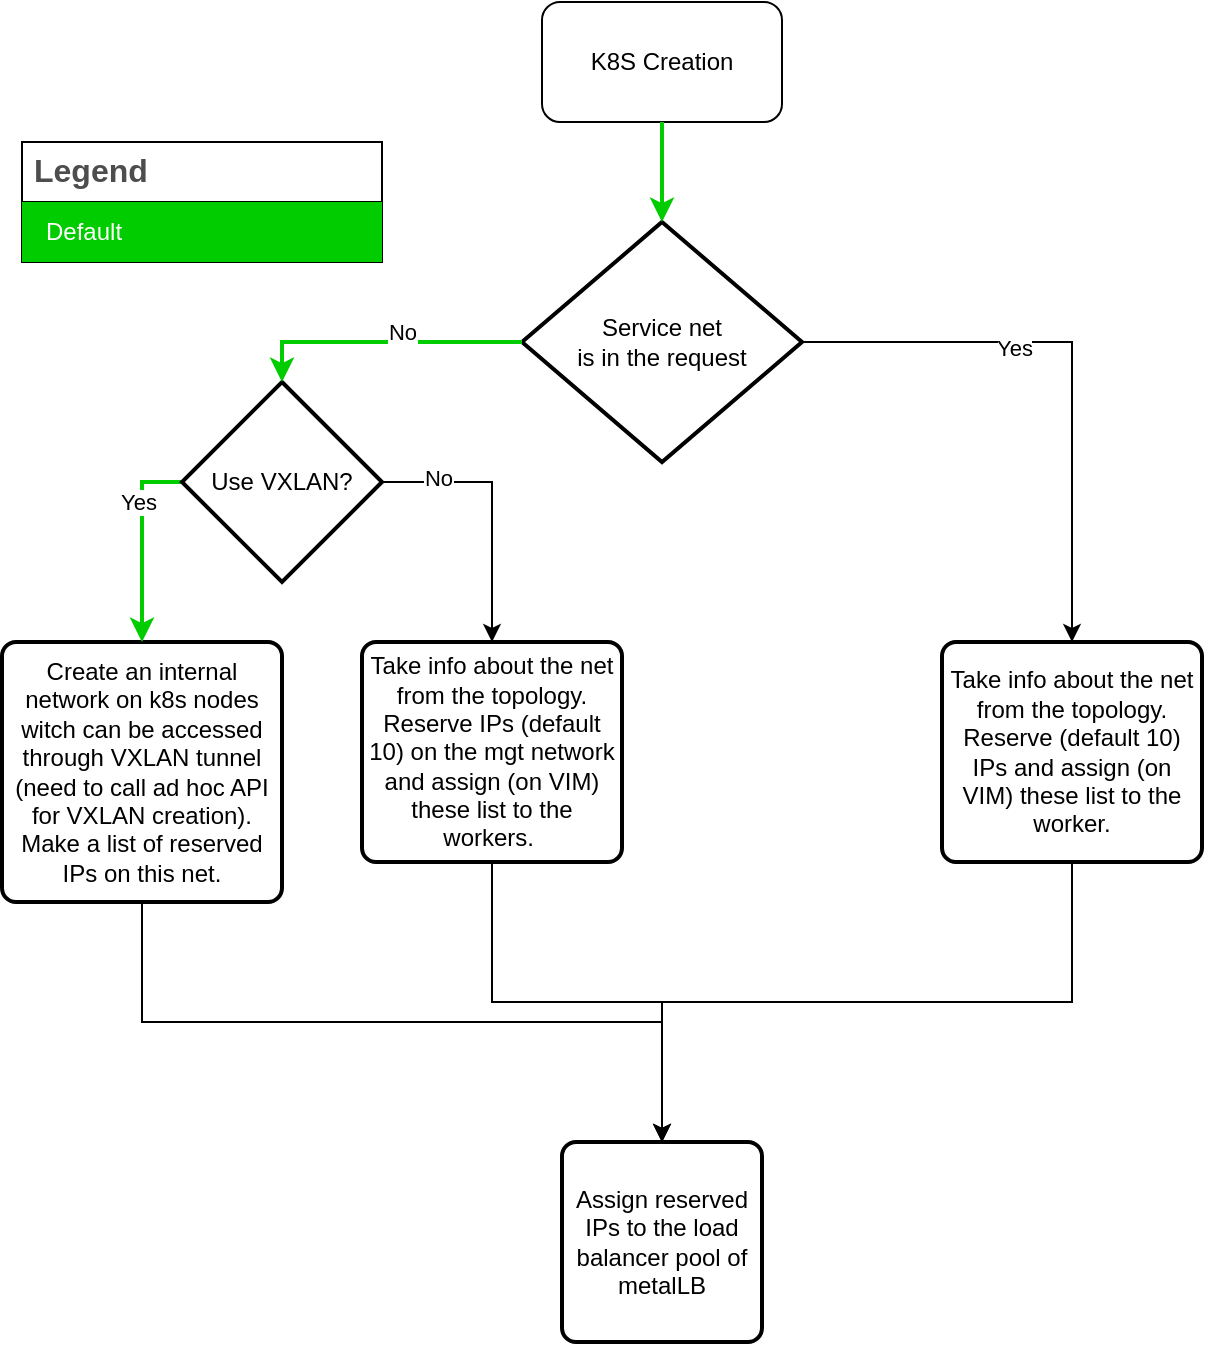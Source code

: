 <mxfile version="24.2.5" type="device" pages="3">
  <diagram name="LB_assignment" id="gsR1NxsSv03eo4spCkrD">
    <mxGraphModel dx="762" dy="1188" grid="1" gridSize="10" guides="1" tooltips="1" connect="1" arrows="1" fold="1" page="1" pageScale="1" pageWidth="827" pageHeight="1169" math="0" shadow="0">
      <root>
        <mxCell id="0" />
        <mxCell id="1" parent="0" />
        <mxCell id="GVl7jk4Q4QQUaYwLKfiG-19" style="edgeStyle=orthogonalEdgeStyle;rounded=0;orthogonalLoop=1;jettySize=auto;html=1;exitX=1;exitY=0.5;exitDx=0;exitDy=0;exitPerimeter=0;entryX=0.5;entryY=0;entryDx=0;entryDy=0;" parent="1" source="GVl7jk4Q4QQUaYwLKfiG-1" target="GVl7jk4Q4QQUaYwLKfiG-15" edge="1">
          <mxGeometry relative="1" as="geometry" />
        </mxCell>
        <mxCell id="r58312GPM-ES0Ihh1WHq-5" value="Yes" style="edgeLabel;html=1;align=center;verticalAlign=middle;resizable=0;points=[];" vertex="1" connectable="0" parent="GVl7jk4Q4QQUaYwLKfiG-19">
          <mxGeometry x="-0.261" y="-3" relative="1" as="geometry">
            <mxPoint as="offset" />
          </mxGeometry>
        </mxCell>
        <mxCell id="GVl7jk4Q4QQUaYwLKfiG-1" value="Service net&lt;div&gt;is in the request&lt;/div&gt;" style="strokeWidth=2;html=1;shape=mxgraph.flowchart.decision;whiteSpace=wrap;" parent="1" vertex="1">
          <mxGeometry x="310" y="270" width="140" height="120" as="geometry" />
        </mxCell>
        <mxCell id="GVl7jk4Q4QQUaYwLKfiG-2" value="K8S Creation" style="rounded=1;whiteSpace=wrap;html=1;" parent="1" vertex="1">
          <mxGeometry x="320" y="160" width="120" height="60" as="geometry" />
        </mxCell>
        <mxCell id="GVl7jk4Q4QQUaYwLKfiG-3" style="edgeStyle=orthogonalEdgeStyle;rounded=0;orthogonalLoop=1;jettySize=auto;html=1;exitX=0.5;exitY=1;exitDx=0;exitDy=0;entryX=0.5;entryY=0;entryDx=0;entryDy=0;entryPerimeter=0;strokeWidth=2;strokeColor=#00CC00;" parent="1" source="GVl7jk4Q4QQUaYwLKfiG-2" target="GVl7jk4Q4QQUaYwLKfiG-1" edge="1">
          <mxGeometry relative="1" as="geometry" />
        </mxCell>
        <mxCell id="GVl7jk4Q4QQUaYwLKfiG-16" style="edgeStyle=orthogonalEdgeStyle;rounded=0;orthogonalLoop=1;jettySize=auto;html=1;exitX=0.5;exitY=1;exitDx=0;exitDy=0;entryX=0.5;entryY=0;entryDx=0;entryDy=0;" parent="1" source="GVl7jk4Q4QQUaYwLKfiG-7" target="GVl7jk4Q4QQUaYwLKfiG-14" edge="1">
          <mxGeometry relative="1" as="geometry" />
        </mxCell>
        <mxCell id="GVl7jk4Q4QQUaYwLKfiG-7" value="Create an internal network on k8s nodes witch can be accessed through VXLAN tunnel (need to call ad hoc API for VXLAN creation).&lt;div&gt;Make a list of reserved IPs on this net.&lt;/div&gt;" style="rounded=1;whiteSpace=wrap;html=1;absoluteArcSize=1;arcSize=14;strokeWidth=2;" parent="1" vertex="1">
          <mxGeometry x="50" y="480" width="140" height="130" as="geometry" />
        </mxCell>
        <mxCell id="GVl7jk4Q4QQUaYwLKfiG-12" style="edgeStyle=orthogonalEdgeStyle;rounded=0;orthogonalLoop=1;jettySize=auto;html=1;exitX=0;exitY=0.5;exitDx=0;exitDy=0;exitPerimeter=0;entryX=0.5;entryY=0;entryDx=0;entryDy=0;strokeWidth=2;strokeColor=#00CC00;" parent="1" source="GVl7jk4Q4QQUaYwLKfiG-10" target="GVl7jk4Q4QQUaYwLKfiG-7" edge="1">
          <mxGeometry relative="1" as="geometry" />
        </mxCell>
        <mxCell id="r58312GPM-ES0Ihh1WHq-3" value="Yes" style="edgeLabel;html=1;align=center;verticalAlign=middle;resizable=0;points=[];" vertex="1" connectable="0" parent="GVl7jk4Q4QQUaYwLKfiG-12">
          <mxGeometry x="-0.407" y="-2" relative="1" as="geometry">
            <mxPoint as="offset" />
          </mxGeometry>
        </mxCell>
        <mxCell id="r58312GPM-ES0Ihh1WHq-1" style="edgeStyle=orthogonalEdgeStyle;rounded=0;orthogonalLoop=1;jettySize=auto;html=1;exitX=1;exitY=0.5;exitDx=0;exitDy=0;exitPerimeter=0;" edge="1" parent="1" source="GVl7jk4Q4QQUaYwLKfiG-10" target="GVl7jk4Q4QQUaYwLKfiG-13">
          <mxGeometry relative="1" as="geometry" />
        </mxCell>
        <mxCell id="r58312GPM-ES0Ihh1WHq-2" value="No" style="edgeLabel;html=1;align=center;verticalAlign=middle;resizable=0;points=[];" vertex="1" connectable="0" parent="r58312GPM-ES0Ihh1WHq-1">
          <mxGeometry x="-0.595" y="2" relative="1" as="geometry">
            <mxPoint as="offset" />
          </mxGeometry>
        </mxCell>
        <mxCell id="GVl7jk4Q4QQUaYwLKfiG-10" value="Use VXLAN?" style="strokeWidth=2;html=1;shape=mxgraph.flowchart.decision;whiteSpace=wrap;" parent="1" vertex="1">
          <mxGeometry x="140" y="350" width="100" height="100" as="geometry" />
        </mxCell>
        <mxCell id="GVl7jk4Q4QQUaYwLKfiG-11" style="edgeStyle=orthogonalEdgeStyle;rounded=0;orthogonalLoop=1;jettySize=auto;html=1;exitX=0;exitY=0.5;exitDx=0;exitDy=0;exitPerimeter=0;entryX=0.5;entryY=0;entryDx=0;entryDy=0;entryPerimeter=0;strokeWidth=2;strokeColor=#00CC00;" parent="1" source="GVl7jk4Q4QQUaYwLKfiG-1" target="GVl7jk4Q4QQUaYwLKfiG-10" edge="1">
          <mxGeometry relative="1" as="geometry" />
        </mxCell>
        <mxCell id="r58312GPM-ES0Ihh1WHq-4" value="No" style="edgeLabel;html=1;align=center;verticalAlign=middle;resizable=0;points=[];" vertex="1" connectable="0" parent="GVl7jk4Q4QQUaYwLKfiG-11">
          <mxGeometry x="-0.133" y="-5" relative="1" as="geometry">
            <mxPoint as="offset" />
          </mxGeometry>
        </mxCell>
        <mxCell id="GVl7jk4Q4QQUaYwLKfiG-17" style="edgeStyle=orthogonalEdgeStyle;rounded=0;orthogonalLoop=1;jettySize=auto;html=1;exitX=0.5;exitY=1;exitDx=0;exitDy=0;entryX=0.5;entryY=0;entryDx=0;entryDy=0;" parent="1" source="GVl7jk4Q4QQUaYwLKfiG-13" target="GVl7jk4Q4QQUaYwLKfiG-14" edge="1">
          <mxGeometry relative="1" as="geometry" />
        </mxCell>
        <mxCell id="GVl7jk4Q4QQUaYwLKfiG-13" value="Take info about the net from the topology.&lt;div&gt;Reserve IPs (default 10) on the mgt network and assign (on VIM) these list to the workers.&amp;nbsp;&lt;/div&gt;" style="rounded=1;whiteSpace=wrap;html=1;absoluteArcSize=1;arcSize=14;strokeWidth=2;" parent="1" vertex="1">
          <mxGeometry x="230" y="480" width="130" height="110" as="geometry" />
        </mxCell>
        <mxCell id="GVl7jk4Q4QQUaYwLKfiG-14" value="Assign reserved IPs to the load balancer pool of metalLB" style="rounded=1;whiteSpace=wrap;html=1;absoluteArcSize=1;arcSize=14;strokeWidth=2;" parent="1" vertex="1">
          <mxGeometry x="330" y="730" width="100" height="100" as="geometry" />
        </mxCell>
        <mxCell id="GVl7jk4Q4QQUaYwLKfiG-18" style="edgeStyle=orthogonalEdgeStyle;rounded=0;orthogonalLoop=1;jettySize=auto;html=1;exitX=0.5;exitY=1;exitDx=0;exitDy=0;entryX=0.5;entryY=0;entryDx=0;entryDy=0;" parent="1" source="GVl7jk4Q4QQUaYwLKfiG-15" target="GVl7jk4Q4QQUaYwLKfiG-14" edge="1">
          <mxGeometry relative="1" as="geometry" />
        </mxCell>
        <mxCell id="GVl7jk4Q4QQUaYwLKfiG-15" value="Take info about the net from the topology. Reserve (default 10) IPs and assign (on VIM) these list to the worker." style="rounded=1;whiteSpace=wrap;html=1;absoluteArcSize=1;arcSize=14;strokeWidth=2;" parent="1" vertex="1">
          <mxGeometry x="520" y="480" width="130" height="110" as="geometry" />
        </mxCell>
        <mxCell id="U0DpwGGxJAbAH8bx-Sdf-1" value="Legend" style="shape=table;startSize=30;container=1;collapsible=0;childLayout=tableLayout;fontSize=16;align=left;verticalAlign=top;fillColor=none;strokeColor=default;fontColor=#4D4D4D;fontStyle=1;spacingLeft=6;spacing=0;resizable=0;" parent="1" vertex="1">
          <mxGeometry x="60" y="230" width="180" height="60" as="geometry" />
        </mxCell>
        <mxCell id="U0DpwGGxJAbAH8bx-Sdf-2" value="" style="shape=tableRow;horizontal=0;startSize=0;swimlaneHead=0;swimlaneBody=0;strokeColor=inherit;top=0;left=0;bottom=0;right=0;collapsible=0;dropTarget=0;fillColor=none;points=[[0,0.5],[1,0.5]];portConstraint=eastwest;fontSize=12;" parent="U0DpwGGxJAbAH8bx-Sdf-1" vertex="1">
          <mxGeometry y="30" width="180" height="30" as="geometry" />
        </mxCell>
        <mxCell id="U0DpwGGxJAbAH8bx-Sdf-3" value="Default" style="shape=partialRectangle;html=1;whiteSpace=wrap;connectable=0;strokeColor=inherit;overflow=hidden;fillColor=#00CC00;top=0;left=0;bottom=0;right=0;pointerEvents=1;fontSize=12;align=left;fontColor=#FFFFFF;gradientColor=none;spacingLeft=10;spacingRight=4;" parent="U0DpwGGxJAbAH8bx-Sdf-2" vertex="1">
          <mxGeometry width="180" height="30" as="geometry">
            <mxRectangle width="180" height="30" as="alternateBounds" />
          </mxGeometry>
        </mxCell>
      </root>
    </mxGraphModel>
  </diagram>
  <diagram id="03BJLOOOoEnhMofo6mjY" name="K8S_creation">
    <mxGraphModel dx="1396" dy="2351" grid="1" gridSize="10" guides="1" tooltips="1" connect="1" arrows="1" fold="1" page="1" pageScale="1" pageWidth="827" pageHeight="1169" math="0" shadow="0">
      <root>
        <mxCell id="0" />
        <mxCell id="1" parent="0" />
        <mxCell id="pgoikxzI0dYl1QFEQvQl-1" style="edgeStyle=orthogonalEdgeStyle;rounded=0;orthogonalLoop=1;jettySize=auto;html=1;exitX=0.75;exitY=1;exitDx=0;exitDy=0;entryX=0.75;entryY=0;entryDx=0;entryDy=0;" edge="1" parent="1" source="pgoikxzI0dYl1QFEQvQl-5" target="pgoikxzI0dYl1QFEQvQl-13">
          <mxGeometry relative="1" as="geometry" />
        </mxCell>
        <mxCell id="pgoikxzI0dYl1QFEQvQl-2" value="4. Saving&lt;div&gt;in state&lt;/div&gt;" style="edgeLabel;html=1;align=center;verticalAlign=middle;resizable=0;points=[];fontStyle=1" vertex="1" connectable="0" parent="pgoikxzI0dYl1QFEQvQl-1">
          <mxGeometry x="0.178" y="2" relative="1" as="geometry">
            <mxPoint x="25" y="-1" as="offset" />
          </mxGeometry>
        </mxCell>
        <mxCell id="pgoikxzI0dYl1QFEQvQl-3" style="edgeStyle=orthogonalEdgeStyle;rounded=0;orthogonalLoop=1;jettySize=auto;html=1;exitX=0.5;exitY=0;exitDx=0;exitDy=0;entryX=0;entryY=0.75;entryDx=0;entryDy=0;" edge="1" parent="1" source="pgoikxzI0dYl1QFEQvQl-16" target="pgoikxzI0dYl1QFEQvQl-7">
          <mxGeometry relative="1" as="geometry">
            <mxPoint x="410" y="-710" as="sourcePoint" />
            <mxPoint x="460" y="-640" as="targetPoint" />
          </mxGeometry>
        </mxCell>
        <mxCell id="pgoikxzI0dYl1QFEQvQl-4" value="1. Chart Install" style="edgeLabel;html=1;align=center;verticalAlign=middle;resizable=0;points=[];fontStyle=1;fontSize=13;" vertex="1" connectable="0" parent="pgoikxzI0dYl1QFEQvQl-3">
          <mxGeometry x="-0.041" relative="1" as="geometry">
            <mxPoint y="11" as="offset" />
          </mxGeometry>
        </mxCell>
        <mxCell id="pgoikxzI0dYl1QFEQvQl-5" value="&lt;span&gt;K8S&lt;br&gt;Provider&lt;/span&gt;" style="rounded=1;whiteSpace=wrap;html=1;fillColor=#fad9d5;strokeColor=#ae4132;fontStyle=1" vertex="1" parent="1">
          <mxGeometry x="219" y="-876.75" width="131" height="116.75" as="geometry" />
        </mxCell>
        <mxCell id="pgoikxzI0dYl1QFEQvQl-6" value="K8S&lt;div&gt;API&lt;/div&gt;" style="rounded=1;whiteSpace=wrap;html=1;rotation=90;horizontal=0;fillColor=#ffff88;strokeColor=#36393d;fontStyle=1" vertex="1" parent="1">
          <mxGeometry x="325.75" y="-863" width="46" height="39" as="geometry" />
        </mxCell>
        <mxCell id="pgoikxzI0dYl1QFEQvQl-7" value="&lt;b&gt;&lt;font style=&quot;font-size: 19px;&quot;&gt;K8S Cluster&lt;/font&gt;&lt;/b&gt;" style="rounded=1;whiteSpace=wrap;html=1;verticalAlign=bottom;labelPosition=center;verticalLabelPosition=top;align=center;" vertex="1" parent="1">
          <mxGeometry x="469" y="-917" width="140" height="167.5" as="geometry" />
        </mxCell>
        <mxCell id="pgoikxzI0dYl1QFEQvQl-8" value="&lt;div&gt;Installed&lt;/div&gt;Chart" style="shape=cube;whiteSpace=wrap;html=1;boundedLbl=1;backgroundOutline=1;darkOpacity=0.05;darkOpacity2=0.1;fontStyle=1;fillColor=#cdeb8b;strokeColor=#36393d;" vertex="1" parent="1">
          <mxGeometry x="496" y="-861" width="86" height="56.75" as="geometry" />
        </mxCell>
        <mxCell id="pgoikxzI0dYl1QFEQvQl-9" style="edgeStyle=orthogonalEdgeStyle;rounded=0;orthogonalLoop=1;jettySize=auto;html=1;" edge="1" parent="1">
          <mxGeometry relative="1" as="geometry">
            <mxPoint x="370" y="-832" as="targetPoint" />
            <mxPoint x="469" y="-832" as="sourcePoint" />
          </mxGeometry>
        </mxCell>
        <mxCell id="pgoikxzI0dYl1QFEQvQl-10" value="3. Services Info" style="edgeLabel;html=1;align=center;verticalAlign=middle;resizable=0;points=[];fontStyle=1" vertex="1" connectable="0" parent="pgoikxzI0dYl1QFEQvQl-9">
          <mxGeometry x="0.2" relative="1" as="geometry">
            <mxPoint x="4" y="11" as="offset" />
          </mxGeometry>
        </mxCell>
        <mxCell id="pgoikxzI0dYl1QFEQvQl-11" style="edgeStyle=orthogonalEdgeStyle;rounded=0;orthogonalLoop=1;jettySize=auto;html=1;exitX=0.25;exitY=0;exitDx=0;exitDy=0;entryX=0.25;entryY=1;entryDx=0;entryDy=0;" edge="1" parent="1" source="pgoikxzI0dYl1QFEQvQl-13" target="pgoikxzI0dYl1QFEQvQl-5">
          <mxGeometry relative="1" as="geometry" />
        </mxCell>
        <mxCell id="pgoikxzI0dYl1QFEQvQl-12" value="0. Install Helm Chart" style="edgeLabel;html=1;align=center;verticalAlign=middle;resizable=0;points=[];fontStyle=1" vertex="1" connectable="0" parent="pgoikxzI0dYl1QFEQvQl-11">
          <mxGeometry x="-0.355" relative="1" as="geometry">
            <mxPoint x="-58" y="-6" as="offset" />
          </mxGeometry>
        </mxCell>
        <mxCell id="pgoikxzI0dYl1QFEQvQl-13" value="Blueprint X" style="rounded=1;whiteSpace=wrap;html=1;fillColor=#3399FF;strokeColor=#36393d;fontStyle=1" vertex="1" parent="1">
          <mxGeometry x="218.5" y="-700" width="131" height="70" as="geometry" />
        </mxCell>
        <mxCell id="pgoikxzI0dYl1QFEQvQl-14" style="edgeStyle=orthogonalEdgeStyle;rounded=0;orthogonalLoop=1;jettySize=auto;html=1;exitX=0.25;exitY=0;exitDx=0;exitDy=0;entryX=-0.008;entryY=0.369;entryDx=0;entryDy=0;entryPerimeter=0;" edge="1" parent="1">
          <mxGeometry relative="1" as="geometry">
            <mxPoint x="368.25" y="-854" as="sourcePoint" />
            <mxPoint x="467.88" y="-854.192" as="targetPoint" />
          </mxGeometry>
        </mxCell>
        <mxCell id="pgoikxzI0dYl1QFEQvQl-15" value="2. Get Services" style="edgeLabel;html=1;align=center;verticalAlign=middle;resizable=0;points=[];fontStyle=1" vertex="1" connectable="0" parent="pgoikxzI0dYl1QFEQvQl-14">
          <mxGeometry x="-0.61" y="2" relative="1" as="geometry">
            <mxPoint x="26" y="-7" as="offset" />
          </mxGeometry>
        </mxCell>
        <mxCell id="pgoikxzI0dYl1QFEQvQl-16" value="HELM" style="rounded=1;whiteSpace=wrap;html=1;rotation=90;horizontal=0;fillColor=#ffff88;strokeColor=#36393d;fontStyle=1" vertex="1" parent="1">
          <mxGeometry x="326.69" y="-810.18" width="46" height="37.12" as="geometry" />
        </mxCell>
      </root>
    </mxGraphModel>
  </diagram>
  <diagram id="GPKMcP8LJXmGc9mQcWz5" name="K8S_configuration">
    <mxGraphModel dx="1396" dy="2351" grid="1" gridSize="10" guides="1" tooltips="1" connect="1" arrows="1" fold="1" page="1" pageScale="1" pageWidth="827" pageHeight="1169" math="0" shadow="0">
      <root>
        <mxCell id="0" />
        <mxCell id="1" parent="0" />
        <mxCell id="n_Cf7WWJqOeSNJdTg3bU-1" style="edgeStyle=orthogonalEdgeStyle;rounded=0;orthogonalLoop=1;jettySize=auto;html=1;exitX=0.75;exitY=1;exitDx=0;exitDy=0;entryX=0.75;entryY=0;entryDx=0;entryDy=0;" edge="1" parent="1" source="n_Cf7WWJqOeSNJdTg3bU-5" target="n_Cf7WWJqOeSNJdTg3bU-13">
          <mxGeometry relative="1" as="geometry" />
        </mxCell>
        <mxCell id="n_Cf7WWJqOeSNJdTg3bU-2" value="4. Saving&lt;div&gt;in state&lt;/div&gt;" style="edgeLabel;html=1;align=center;verticalAlign=middle;resizable=0;points=[];fontStyle=1" vertex="1" connectable="0" parent="n_Cf7WWJqOeSNJdTg3bU-1">
          <mxGeometry x="0.178" y="2" relative="1" as="geometry">
            <mxPoint x="25" y="-1" as="offset" />
          </mxGeometry>
        </mxCell>
        <mxCell id="n_Cf7WWJqOeSNJdTg3bU-3" style="edgeStyle=orthogonalEdgeStyle;rounded=0;orthogonalLoop=1;jettySize=auto;html=1;exitX=0.5;exitY=0;exitDx=0;exitDy=0;entryX=0;entryY=0.75;entryDx=0;entryDy=0;" edge="1" parent="1" source="n_Cf7WWJqOeSNJdTg3bU-16" target="n_Cf7WWJqOeSNJdTg3bU-7">
          <mxGeometry relative="1" as="geometry">
            <mxPoint x="410" y="-710" as="sourcePoint" />
            <mxPoint x="460" y="-640" as="targetPoint" />
          </mxGeometry>
        </mxCell>
        <mxCell id="n_Cf7WWJqOeSNJdTg3bU-4" value="1. Chart upgrade" style="edgeLabel;html=1;align=center;verticalAlign=middle;resizable=0;points=[];fontStyle=1;fontSize=13;" vertex="1" connectable="0" parent="n_Cf7WWJqOeSNJdTg3bU-3">
          <mxGeometry x="-0.041" relative="1" as="geometry">
            <mxPoint y="11" as="offset" />
          </mxGeometry>
        </mxCell>
        <mxCell id="n_Cf7WWJqOeSNJdTg3bU-5" value="&lt;span&gt;K8S&lt;br&gt;Provider&lt;/span&gt;" style="rounded=1;whiteSpace=wrap;html=1;fillColor=#fad9d5;strokeColor=#ae4132;fontStyle=1" vertex="1" parent="1">
          <mxGeometry x="219" y="-876.75" width="131" height="116.75" as="geometry" />
        </mxCell>
        <mxCell id="n_Cf7WWJqOeSNJdTg3bU-6" value="K8S&lt;div&gt;API&lt;/div&gt;" style="rounded=1;whiteSpace=wrap;html=1;rotation=90;horizontal=0;fillColor=#ffff88;strokeColor=#36393d;fontStyle=1" vertex="1" parent="1">
          <mxGeometry x="325.75" y="-863" width="46" height="39" as="geometry" />
        </mxCell>
        <mxCell id="n_Cf7WWJqOeSNJdTg3bU-7" value="&lt;b&gt;&lt;font style=&quot;font-size: 19px;&quot;&gt;K8S Cluster&lt;/font&gt;&lt;/b&gt;" style="rounded=1;whiteSpace=wrap;html=1;verticalAlign=bottom;labelPosition=center;verticalLabelPosition=top;align=center;" vertex="1" parent="1">
          <mxGeometry x="476" y="-917" width="140" height="167.5" as="geometry" />
        </mxCell>
        <mxCell id="n_Cf7WWJqOeSNJdTg3bU-8" value="&lt;div&gt;Installed&lt;/div&gt;Chart" style="shape=cube;whiteSpace=wrap;html=1;boundedLbl=1;backgroundOutline=1;darkOpacity=0.05;darkOpacity2=0.1;fontStyle=1;fillColor=#cdeb8b;strokeColor=#36393d;" vertex="1" parent="1">
          <mxGeometry x="496" y="-861" width="86" height="56.75" as="geometry" />
        </mxCell>
        <mxCell id="n_Cf7WWJqOeSNJdTg3bU-9" style="edgeStyle=orthogonalEdgeStyle;rounded=0;orthogonalLoop=1;jettySize=auto;html=1;" edge="1" parent="1">
          <mxGeometry relative="1" as="geometry">
            <mxPoint x="368" y="-832.72" as="targetPoint" />
            <mxPoint x="476" y="-832.72" as="sourcePoint" />
          </mxGeometry>
        </mxCell>
        <mxCell id="n_Cf7WWJqOeSNJdTg3bU-10" value="3. Services Info" style="edgeLabel;html=1;align=center;verticalAlign=middle;resizable=0;points=[];fontStyle=1" vertex="1" connectable="0" parent="n_Cf7WWJqOeSNJdTg3bU-9">
          <mxGeometry x="0.2" relative="1" as="geometry">
            <mxPoint x="4" y="11" as="offset" />
          </mxGeometry>
        </mxCell>
        <mxCell id="n_Cf7WWJqOeSNJdTg3bU-11" style="edgeStyle=orthogonalEdgeStyle;rounded=0;orthogonalLoop=1;jettySize=auto;html=1;exitX=0.25;exitY=0;exitDx=0;exitDy=0;entryX=0.25;entryY=1;entryDx=0;entryDy=0;" edge="1" parent="1" source="n_Cf7WWJqOeSNJdTg3bU-13" target="n_Cf7WWJqOeSNJdTg3bU-5">
          <mxGeometry relative="1" as="geometry" />
        </mxCell>
        <mxCell id="n_Cf7WWJqOeSNJdTg3bU-12" value="0. Update Helm Chart" style="edgeLabel;html=1;align=center;verticalAlign=middle;resizable=0;points=[];fontStyle=1" vertex="1" connectable="0" parent="n_Cf7WWJqOeSNJdTg3bU-11">
          <mxGeometry x="-0.355" relative="1" as="geometry">
            <mxPoint x="-60" y="-6" as="offset" />
          </mxGeometry>
        </mxCell>
        <mxCell id="n_Cf7WWJqOeSNJdTg3bU-13" value="Blueprint X" style="rounded=1;whiteSpace=wrap;html=1;fillColor=#3399FF;strokeColor=#36393d;fontStyle=1" vertex="1" parent="1">
          <mxGeometry x="218.5" y="-700" width="131" height="70" as="geometry" />
        </mxCell>
        <mxCell id="n_Cf7WWJqOeSNJdTg3bU-14" style="edgeStyle=orthogonalEdgeStyle;rounded=0;orthogonalLoop=1;jettySize=auto;html=1;exitX=0.25;exitY=0;exitDx=0;exitDy=0;entryX=-0.008;entryY=0.369;entryDx=0;entryDy=0;entryPerimeter=0;" edge="1" parent="1">
          <mxGeometry relative="1" as="geometry">
            <mxPoint x="368.25" y="-854" as="sourcePoint" />
            <mxPoint x="476" y="-854.192" as="targetPoint" />
          </mxGeometry>
        </mxCell>
        <mxCell id="n_Cf7WWJqOeSNJdTg3bU-15" value="2. Get Services" style="edgeLabel;html=1;align=center;verticalAlign=middle;resizable=0;points=[];fontStyle=1" vertex="1" connectable="0" parent="n_Cf7WWJqOeSNJdTg3bU-14">
          <mxGeometry x="-0.61" y="2" relative="1" as="geometry">
            <mxPoint x="26" y="-7" as="offset" />
          </mxGeometry>
        </mxCell>
        <mxCell id="n_Cf7WWJqOeSNJdTg3bU-16" value="HELM" style="rounded=1;whiteSpace=wrap;html=1;rotation=90;horizontal=0;fillColor=#ffff88;strokeColor=#36393d;fontStyle=1" vertex="1" parent="1">
          <mxGeometry x="326.69" y="-810.18" width="46" height="37.12" as="geometry" />
        </mxCell>
      </root>
    </mxGraphModel>
  </diagram>
</mxfile>
